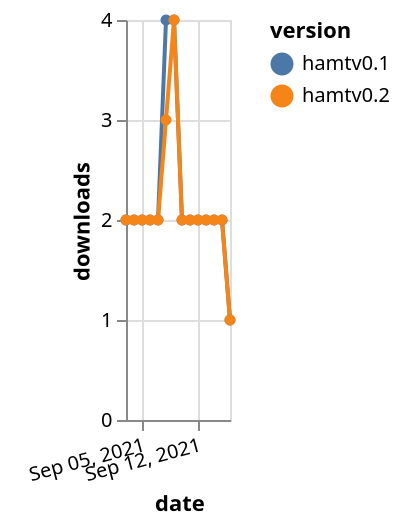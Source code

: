 {"$schema": "https://vega.github.io/schema/vega-lite/v5.json", "description": "A simple bar chart with embedded data.", "data": {"values": [{"date": "2021-09-03", "total": 373, "delta": 2, "version": "hamtv0.1"}, {"date": "2021-09-04", "total": 375, "delta": 2, "version": "hamtv0.1"}, {"date": "2021-09-05", "total": 377, "delta": 2, "version": "hamtv0.1"}, {"date": "2021-09-06", "total": 379, "delta": 2, "version": "hamtv0.1"}, {"date": "2021-09-07", "total": 381, "delta": 2, "version": "hamtv0.1"}, {"date": "2021-09-08", "total": 385, "delta": 4, "version": "hamtv0.1"}, {"date": "2021-09-09", "total": 389, "delta": 4, "version": "hamtv0.1"}, {"date": "2021-09-10", "total": 391, "delta": 2, "version": "hamtv0.1"}, {"date": "2021-09-11", "total": 393, "delta": 2, "version": "hamtv0.1"}, {"date": "2021-09-12", "total": 395, "delta": 2, "version": "hamtv0.1"}, {"date": "2021-09-13", "total": 397, "delta": 2, "version": "hamtv0.1"}, {"date": "2021-09-14", "total": 399, "delta": 2, "version": "hamtv0.1"}, {"date": "2021-09-15", "total": 401, "delta": 2, "version": "hamtv0.1"}, {"date": "2021-09-16", "total": 402, "delta": 1, "version": "hamtv0.1"}, {"date": "2021-09-03", "total": 304, "delta": 2, "version": "hamtv0.2"}, {"date": "2021-09-04", "total": 306, "delta": 2, "version": "hamtv0.2"}, {"date": "2021-09-05", "total": 308, "delta": 2, "version": "hamtv0.2"}, {"date": "2021-09-06", "total": 310, "delta": 2, "version": "hamtv0.2"}, {"date": "2021-09-07", "total": 312, "delta": 2, "version": "hamtv0.2"}, {"date": "2021-09-08", "total": 315, "delta": 3, "version": "hamtv0.2"}, {"date": "2021-09-09", "total": 319, "delta": 4, "version": "hamtv0.2"}, {"date": "2021-09-10", "total": 321, "delta": 2, "version": "hamtv0.2"}, {"date": "2021-09-11", "total": 323, "delta": 2, "version": "hamtv0.2"}, {"date": "2021-09-12", "total": 325, "delta": 2, "version": "hamtv0.2"}, {"date": "2021-09-13", "total": 327, "delta": 2, "version": "hamtv0.2"}, {"date": "2021-09-14", "total": 329, "delta": 2, "version": "hamtv0.2"}, {"date": "2021-09-15", "total": 331, "delta": 2, "version": "hamtv0.2"}, {"date": "2021-09-16", "total": 332, "delta": 1, "version": "hamtv0.2"}]}, "width": "container", "mark": {"type": "line", "point": {"filled": true}}, "encoding": {"x": {"field": "date", "type": "temporal", "timeUnit": "yearmonthdate", "title": "date", "axis": {"labelAngle": -15}}, "y": {"field": "delta", "type": "quantitative", "title": "downloads"}, "color": {"field": "version", "type": "nominal"}, "tooltip": {"field": "delta"}}}